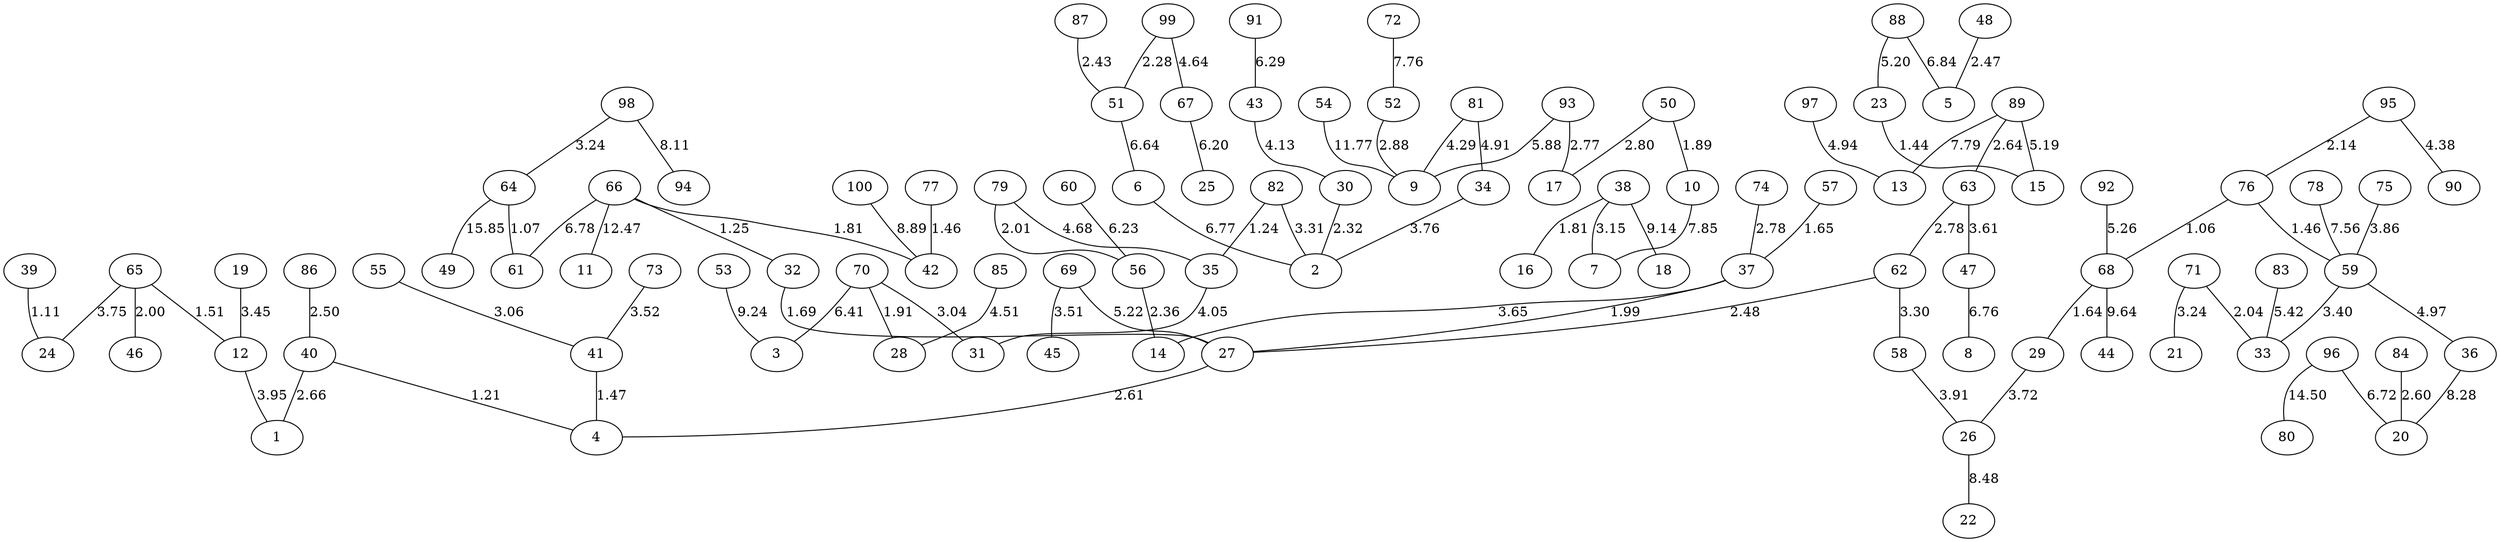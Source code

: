 graph {
76--68[label=1.06]
64--61[label=1.07]
39--24[label=1.11]
40--4[label=1.21]
82--35[label=1.24]
66--32[label=1.25]
23--15[label=1.44]
77--42[label=1.46]
76--59[label=1.46]
41--4[label=1.47]
65--12[label=1.51]
68--29[label=1.64]
57--37[label=1.65]
32--27[label=1.69]
66--42[label=1.81]
38--16[label=1.81]
50--10[label=1.89]
70--28[label=1.91]
37--27[label=1.99]
65--46[label=2.00]
79--56[label=2.01]
71--33[label=2.04]
95--76[label=2.14]
99--51[label=2.28]
30--2[label=2.32]
56--14[label=2.36]
87--51[label=2.43]
48--5[label=2.47]
62--27[label=2.48]
86--40[label=2.50]
84--20[label=2.60]
27--4[label=2.61]
89--63[label=2.64]
40--1[label=2.66]
93--17[label=2.77]
63--62[label=2.78]
74--37[label=2.78]
50--17[label=2.80]
52--9[label=2.88]
70--31[label=3.04]
55--41[label=3.06]
38--7[label=3.15]
98--64[label=3.24]
71--21[label=3.24]
62--58[label=3.30]
82--2[label=3.31]
59--33[label=3.40]
19--12[label=3.45]
69--45[label=3.51]
73--41[label=3.52]
63--47[label=3.61]
37--14[label=3.65]
29--26[label=3.72]
65--24[label=3.75]
34--2[label=3.76]
75--59[label=3.86]
58--26[label=3.91]
12--1[label=3.95]
35--31[label=4.05]
43--30[label=4.13]
81--9[label=4.29]
95--90[label=4.38]
85--28[label=4.51]
99--67[label=4.64]
79--35[label=4.68]
81--34[label=4.91]
97--13[label=4.94]
59--36[label=4.97]
89--15[label=5.19]
88--23[label=5.20]
69--27[label=5.22]
92--68[label=5.26]
83--33[label=5.42]
93--9[label=5.88]
67--25[label=6.20]
60--56[label=6.23]
91--43[label=6.29]
70--3[label=6.41]
51--6[label=6.64]
96--20[label=6.72]
47--8[label=6.76]
6--2[label=6.77]
66--61[label=6.78]
88--5[label=6.84]
78--59[label=7.56]
72--52[label=7.76]
89--13[label=7.79]
10--7[label=7.85]
98--94[label=8.11]
36--20[label=8.28]
26--22[label=8.48]
100--42[label=8.89]
38--18[label=9.14]
53--3[label=9.24]
68--44[label=9.64]
54--9[label=11.77]
66--11[label=12.47]
96--80[label=14.50]
64--49[label=15.85]
}
